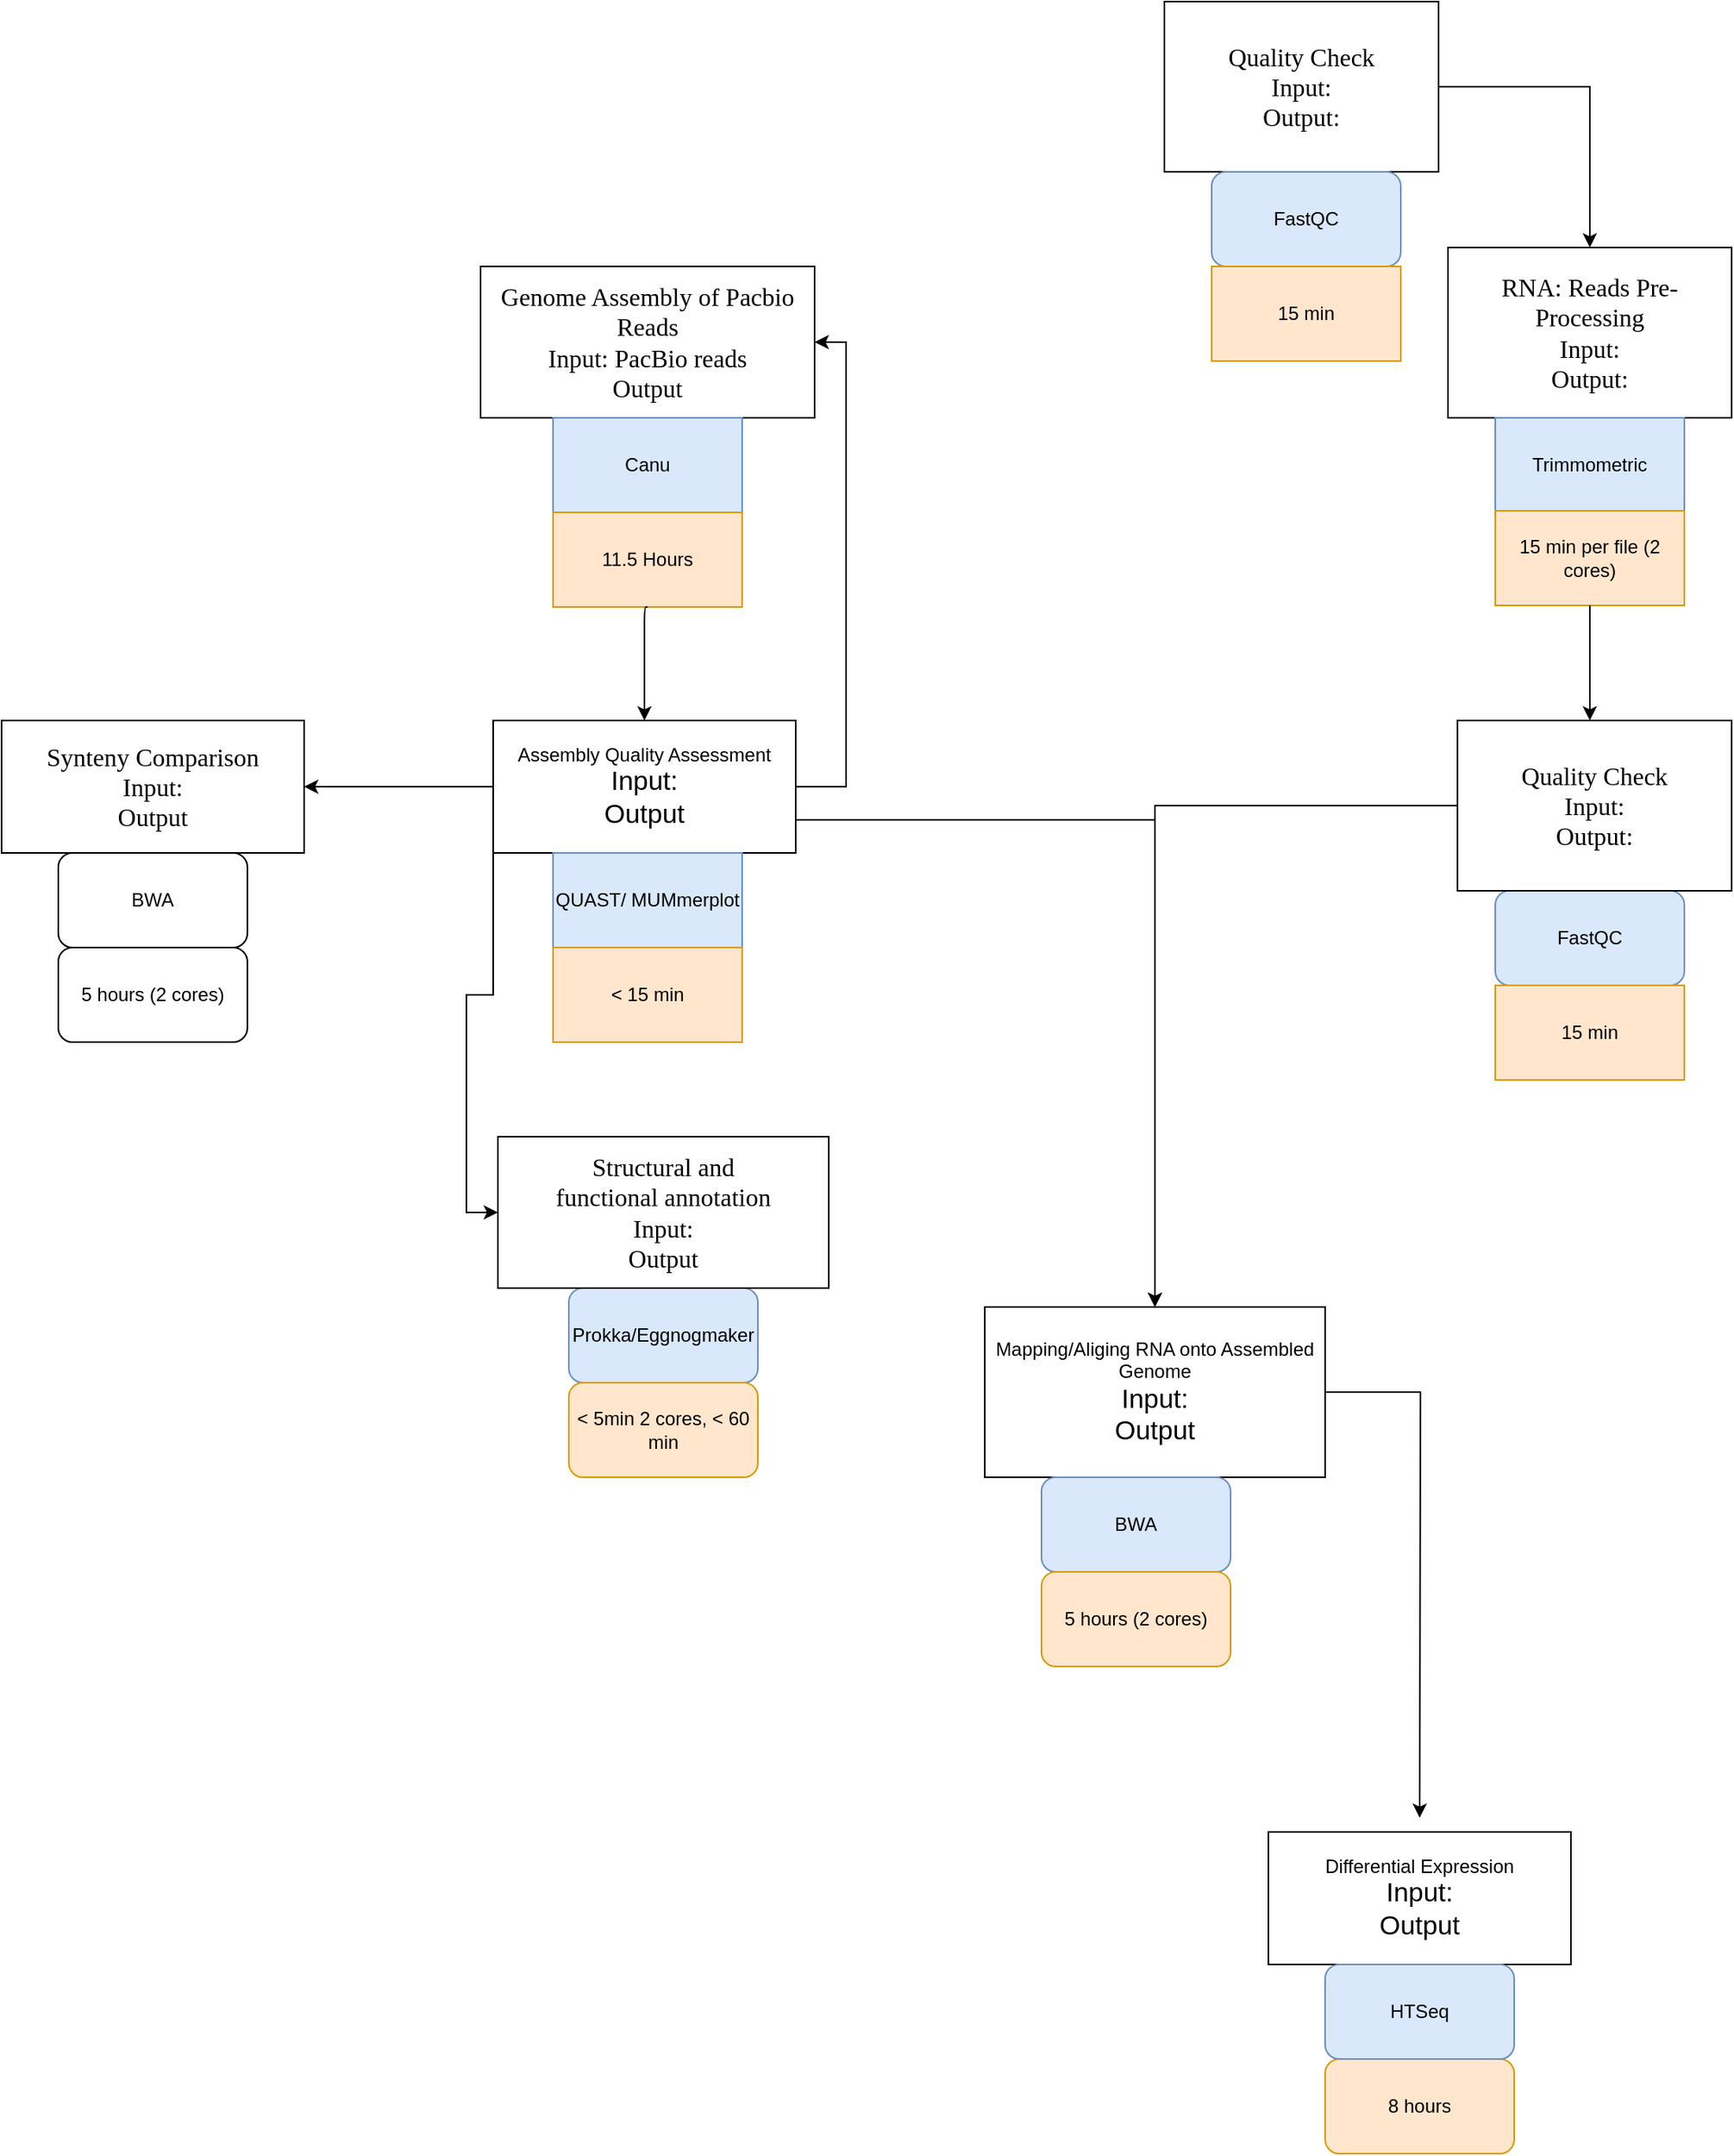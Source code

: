 <mxfile version="15.2.7" type="github">
  <diagram name="Page-1" id="edf60f1a-56cd-e834-aa8a-f176f3a09ee4">
    <mxGraphModel dx="2051" dy="806" grid="1" gridSize="12" guides="1" tooltips="1" connect="1" arrows="1" fold="1" page="1" pageScale="1" pageWidth="1100" pageHeight="850" background="none" math="0" shadow="0">
      <root>
        <mxCell id="0" />
        <mxCell id="1" parent="0" />
        <mxCell id="r9l6ygumFsfBTqQ8MOW--1" value="&lt;div style=&quot;font-size: 16px&quot;&gt;&lt;font style=&quot;font-size: 16px&quot;&gt;Genome Assembly of Pacbio Reads&lt;/font&gt;&lt;/div&gt;&lt;div style=&quot;font-size: 16px&quot;&gt;&lt;font style=&quot;font-size: 16px&quot;&gt;Input: PacBio reads&lt;br style=&quot;font-size: 16px&quot;&gt;&lt;/font&gt;&lt;/div&gt;&lt;div style=&quot;font-size: 16px&quot;&gt;&lt;font style=&quot;font-size: 16px&quot;&gt;Output&lt;br style=&quot;font-size: 16px&quot;&gt;&lt;/font&gt;&lt;/div&gt;" style="rounded=0;whiteSpace=wrap;html=1;fontSize=16;fontFamily=Times New Roman;" vertex="1" parent="1">
          <mxGeometry x="136" y="240" width="212" height="96" as="geometry" />
        </mxCell>
        <mxCell id="r9l6ygumFsfBTqQ8MOW--2" value="Canu" style="rounded=0;whiteSpace=wrap;html=1;fillColor=#dae8fc;strokeColor=#6c8ebf;" vertex="1" parent="1">
          <mxGeometry x="182" y="336" width="120" height="60" as="geometry" />
        </mxCell>
        <mxCell id="r9l6ygumFsfBTqQ8MOW--3" value="11.5 Hours" style="rounded=0;whiteSpace=wrap;html=1;fillColor=#ffe6cc;strokeColor=#d79b00;" vertex="1" parent="1">
          <mxGeometry x="182" y="396" width="120" height="60" as="geometry" />
        </mxCell>
        <mxCell id="r9l6ygumFsfBTqQ8MOW--4" value="&lt;div style=&quot;font-size: 16px;&quot;&gt;RNA: Reads Pre-Processing&lt;/div&gt;&lt;div style=&quot;font-size: 16px;&quot;&gt;Input:&lt;/div&gt;&lt;div style=&quot;font-size: 16px;&quot;&gt;Output:&lt;br style=&quot;font-size: 16px;&quot;&gt;&lt;/div&gt;" style="rounded=0;whiteSpace=wrap;html=1;fontSize=16;fontFamily=Times New Roman;" vertex="1" parent="1">
          <mxGeometry x="750" y="228" width="180" height="108" as="geometry" />
        </mxCell>
        <mxCell id="r9l6ygumFsfBTqQ8MOW--5" value="Trimmometric" style="rounded=0;whiteSpace=wrap;html=1;fillColor=#dae8fc;strokeColor=#6c8ebf;" vertex="1" parent="1">
          <mxGeometry x="780" y="336" width="120" height="60" as="geometry" />
        </mxCell>
        <mxCell id="r9l6ygumFsfBTqQ8MOW--6" value="15 min per file (2 cores)" style="rounded=0;whiteSpace=wrap;html=1;fillColor=#ffe6cc;strokeColor=#d79b00;" vertex="1" parent="1">
          <mxGeometry x="780" y="395" width="120" height="60" as="geometry" />
        </mxCell>
        <mxCell id="r9l6ygumFsfBTqQ8MOW--11" value="" style="endArrow=classic;html=1;exitX=0.5;exitY=1;exitDx=0;exitDy=0;" edge="1" parent="1" source="r9l6ygumFsfBTqQ8MOW--3">
          <mxGeometry width="50" height="50" relative="1" as="geometry">
            <mxPoint x="240" y="480" as="sourcePoint" />
            <mxPoint x="240" y="528" as="targetPoint" />
            <Array as="points">
              <mxPoint x="240" y="456" />
            </Array>
          </mxGeometry>
        </mxCell>
        <mxCell id="r9l6ygumFsfBTqQ8MOW--13" value="" style="endArrow=classic;html=1;exitX=0.5;exitY=1;exitDx=0;exitDy=0;" edge="1" parent="1" source="r9l6ygumFsfBTqQ8MOW--6">
          <mxGeometry width="50" height="50" relative="1" as="geometry">
            <mxPoint x="768" y="554" as="sourcePoint" />
            <mxPoint x="840" y="528" as="targetPoint" />
          </mxGeometry>
        </mxCell>
        <mxCell id="r9l6ygumFsfBTqQ8MOW--17" style="edgeStyle=orthogonalEdgeStyle;rounded=0;orthogonalLoop=1;jettySize=auto;html=1;exitX=1;exitY=0.5;exitDx=0;exitDy=0;entryX=1;entryY=0.5;entryDx=0;entryDy=0;" edge="1" parent="1" source="r9l6ygumFsfBTqQ8MOW--14" target="r9l6ygumFsfBTqQ8MOW--1">
          <mxGeometry relative="1" as="geometry" />
        </mxCell>
        <mxCell id="r9l6ygumFsfBTqQ8MOW--23" style="edgeStyle=orthogonalEdgeStyle;rounded=0;orthogonalLoop=1;jettySize=auto;html=1;exitX=0;exitY=0.5;exitDx=0;exitDy=0;" edge="1" parent="1" source="r9l6ygumFsfBTqQ8MOW--14">
          <mxGeometry relative="1" as="geometry">
            <mxPoint x="24" y="570" as="targetPoint" />
          </mxGeometry>
        </mxCell>
        <mxCell id="r9l6ygumFsfBTqQ8MOW--40" style="edgeStyle=orthogonalEdgeStyle;rounded=0;orthogonalLoop=1;jettySize=auto;html=1;exitX=1;exitY=0.75;exitDx=0;exitDy=0;entryX=0.5;entryY=0;entryDx=0;entryDy=0;" edge="1" parent="1" source="r9l6ygumFsfBTqQ8MOW--14" target="r9l6ygumFsfBTqQ8MOW--42">
          <mxGeometry relative="1" as="geometry">
            <mxPoint x="528" y="948" as="targetPoint" />
          </mxGeometry>
        </mxCell>
        <mxCell id="r9l6ygumFsfBTqQ8MOW--66" style="edgeStyle=orthogonalEdgeStyle;rounded=0;orthogonalLoop=1;jettySize=auto;html=1;exitX=0;exitY=1;exitDx=0;exitDy=0;entryX=0;entryY=0.5;entryDx=0;entryDy=0;fontFamily=Times New Roman;fontSize=16;" edge="1" parent="1" source="r9l6ygumFsfBTqQ8MOW--14" target="r9l6ygumFsfBTqQ8MOW--20">
          <mxGeometry relative="1" as="geometry" />
        </mxCell>
        <mxCell id="r9l6ygumFsfBTqQ8MOW--14" value="&lt;div&gt;Assembly Quality Assessment&lt;div&gt;&lt;font style=&quot;font-size: 17px&quot;&gt;Input: &lt;br&gt;&lt;/font&gt;&lt;/div&gt;&lt;font style=&quot;font-size: 17px&quot;&gt;Output&lt;/font&gt;&lt;/div&gt;" style="rounded=0;whiteSpace=wrap;html=1;" vertex="1" parent="1">
          <mxGeometry x="144" y="528" width="192" height="84" as="geometry" />
        </mxCell>
        <mxCell id="r9l6ygumFsfBTqQ8MOW--15" value="QUAST/ MUMmerplot" style="rounded=0;whiteSpace=wrap;html=1;fillColor=#dae8fc;strokeColor=#6c8ebf;" vertex="1" parent="1">
          <mxGeometry x="182" y="612" width="120" height="60" as="geometry" />
        </mxCell>
        <mxCell id="r9l6ygumFsfBTqQ8MOW--16" value="&amp;lt; 15 min " style="rounded=0;whiteSpace=wrap;html=1;fillColor=#ffe6cc;strokeColor=#d79b00;" vertex="1" parent="1">
          <mxGeometry x="182" y="672" width="120" height="60" as="geometry" />
        </mxCell>
        <mxCell id="r9l6ygumFsfBTqQ8MOW--21" value="Prokka/Eggnogmaker" style="rounded=1;whiteSpace=wrap;html=1;fillColor=#dae8fc;strokeColor=#6c8ebf;" vertex="1" parent="1">
          <mxGeometry x="192" y="888" width="120" height="60" as="geometry" />
        </mxCell>
        <mxCell id="r9l6ygumFsfBTqQ8MOW--22" value="&amp;lt; 5min 2 cores, &amp;lt; 60 min" style="rounded=1;whiteSpace=wrap;html=1;fillColor=#ffe6cc;strokeColor=#d79b00;" vertex="1" parent="1">
          <mxGeometry x="192" y="948" width="120" height="60" as="geometry" />
        </mxCell>
        <mxCell id="r9l6ygumFsfBTqQ8MOW--26" value="&lt;div style=&quot;font-size: 16px;&quot;&gt;Synteny Comparison&lt;br style=&quot;font-size: 16px;&quot;&gt;&lt;div style=&quot;font-size: 16px;&quot;&gt;&lt;font style=&quot;font-size: 16px;&quot;&gt;Input: &lt;br style=&quot;font-size: 16px;&quot;&gt;&lt;/font&gt;&lt;/div&gt;&lt;font style=&quot;font-size: 16px;&quot;&gt;Output&lt;/font&gt;&lt;/div&gt;" style="rounded=0;whiteSpace=wrap;html=1;fontFamily=Times New Roman;fontSize=16;" vertex="1" parent="1">
          <mxGeometry x="-168" y="528" width="192" height="84" as="geometry" />
        </mxCell>
        <mxCell id="r9l6ygumFsfBTqQ8MOW--29" value="BWA" style="rounded=1;whiteSpace=wrap;html=1;" vertex="1" parent="1">
          <mxGeometry x="-132" y="612" width="120" height="60" as="geometry" />
        </mxCell>
        <mxCell id="r9l6ygumFsfBTqQ8MOW--30" value="5 hours (2 cores)" style="rounded=1;whiteSpace=wrap;html=1;" vertex="1" parent="1">
          <mxGeometry x="-132" y="672" width="120" height="60" as="geometry" />
        </mxCell>
        <mxCell id="r9l6ygumFsfBTqQ8MOW--36" style="edgeStyle=orthogonalEdgeStyle;rounded=0;orthogonalLoop=1;jettySize=auto;html=1;entryX=0.5;entryY=0;entryDx=0;entryDy=0;" edge="1" parent="1" source="r9l6ygumFsfBTqQ8MOW--33" target="r9l6ygumFsfBTqQ8MOW--4">
          <mxGeometry relative="1" as="geometry" />
        </mxCell>
        <mxCell id="r9l6ygumFsfBTqQ8MOW--33" value="Quality Check&lt;br style=&quot;font-size: 16px;&quot;&gt;&lt;div style=&quot;font-size: 16px;&quot;&gt;Input:&lt;/div&gt;&lt;div style=&quot;font-size: 16px;&quot;&gt;Output:&lt;br style=&quot;font-size: 16px;&quot;&gt;&lt;/div&gt;" style="rounded=0;whiteSpace=wrap;html=1;fontSize=16;fontFamily=Times New Roman;" vertex="1" parent="1">
          <mxGeometry x="570" y="72" width="174" height="108" as="geometry" />
        </mxCell>
        <mxCell id="r9l6ygumFsfBTqQ8MOW--34" value="FastQC" style="rounded=1;whiteSpace=wrap;html=1;fillColor=#dae8fc;strokeColor=#6c8ebf;" vertex="1" parent="1">
          <mxGeometry x="600" y="180" width="120" height="60" as="geometry" />
        </mxCell>
        <mxCell id="r9l6ygumFsfBTqQ8MOW--35" value="15 min" style="rounded=0;whiteSpace=wrap;html=1;fillColor=#ffe6cc;strokeColor=#d79b00;" vertex="1" parent="1">
          <mxGeometry x="600" y="240" width="120" height="60" as="geometry" />
        </mxCell>
        <mxCell id="r9l6ygumFsfBTqQ8MOW--37" value="FastQC" style="rounded=1;whiteSpace=wrap;html=1;fillColor=#dae8fc;strokeColor=#6c8ebf;" vertex="1" parent="1">
          <mxGeometry x="780" y="636" width="120" height="60" as="geometry" />
        </mxCell>
        <mxCell id="r9l6ygumFsfBTqQ8MOW--38" value="15 min" style="rounded=0;whiteSpace=wrap;html=1;fillColor=#ffe6cc;strokeColor=#d79b00;" vertex="1" parent="1">
          <mxGeometry x="780" y="696" width="120" height="60" as="geometry" />
        </mxCell>
        <mxCell id="r9l6ygumFsfBTqQ8MOW--41" style="edgeStyle=orthogonalEdgeStyle;rounded=0;orthogonalLoop=1;jettySize=auto;html=1;exitX=0;exitY=0.5;exitDx=0;exitDy=0;" edge="1" parent="1" source="r9l6ygumFsfBTqQ8MOW--39" target="r9l6ygumFsfBTqQ8MOW--42">
          <mxGeometry relative="1" as="geometry">
            <mxPoint x="588" y="948" as="targetPoint" />
          </mxGeometry>
        </mxCell>
        <mxCell id="r9l6ygumFsfBTqQ8MOW--39" value="Quality Check&lt;br style=&quot;font-size: 16px;&quot;&gt;&lt;div style=&quot;font-size: 16px;&quot;&gt;Input:&lt;/div&gt;&lt;div style=&quot;font-size: 16px;&quot;&gt;Output:&lt;br style=&quot;font-size: 16px;&quot;&gt;&lt;/div&gt;" style="rounded=0;whiteSpace=wrap;html=1;fontFamily=Times New Roman;fontSize=16;" vertex="1" parent="1">
          <mxGeometry x="756" y="528" width="174" height="108" as="geometry" />
        </mxCell>
        <mxCell id="r9l6ygumFsfBTqQ8MOW--45" style="edgeStyle=orthogonalEdgeStyle;rounded=0;orthogonalLoop=1;jettySize=auto;html=1;exitX=1;exitY=0.5;exitDx=0;exitDy=0;" edge="1" parent="1" source="r9l6ygumFsfBTqQ8MOW--42">
          <mxGeometry relative="1" as="geometry">
            <mxPoint x="732" y="1224.0" as="targetPoint" />
          </mxGeometry>
        </mxCell>
        <mxCell id="r9l6ygumFsfBTqQ8MOW--42" value="&lt;div&gt;Mapping/Aliging RNA onto Assembled Genome&lt;/div&gt;&lt;div&gt;&lt;div&gt;&lt;font style=&quot;font-size: 17px&quot;&gt;Input: &lt;br&gt;&lt;/font&gt;&lt;/div&gt;&lt;font style=&quot;font-size: 17px&quot;&gt;Output&lt;/font&gt;&lt;/div&gt;" style="rounded=0;whiteSpace=wrap;html=1;" vertex="1" parent="1">
          <mxGeometry x="456" y="900" width="216" height="108" as="geometry" />
        </mxCell>
        <mxCell id="r9l6ygumFsfBTqQ8MOW--43" value="BWA" style="rounded=1;whiteSpace=wrap;html=1;fillColor=#dae8fc;strokeColor=#6c8ebf;" vertex="1" parent="1">
          <mxGeometry x="492" y="1008" width="120" height="60" as="geometry" />
        </mxCell>
        <mxCell id="r9l6ygumFsfBTqQ8MOW--44" value="5 hours (2 cores)" style="rounded=1;whiteSpace=wrap;html=1;fillColor=#ffe6cc;strokeColor=#d79b00;" vertex="1" parent="1">
          <mxGeometry x="492" y="1068" width="120" height="60" as="geometry" />
        </mxCell>
        <mxCell id="r9l6ygumFsfBTqQ8MOW--46" value="&lt;div&gt;Differential Expression&lt;br&gt;&lt;div&gt;&lt;font style=&quot;font-size: 17px&quot;&gt;Input: &lt;br&gt;&lt;/font&gt;&lt;/div&gt;&lt;font style=&quot;font-size: 17px&quot;&gt;Output&lt;/font&gt;&lt;/div&gt;" style="rounded=0;whiteSpace=wrap;html=1;" vertex="1" parent="1">
          <mxGeometry x="636" y="1233" width="192" height="84" as="geometry" />
        </mxCell>
        <mxCell id="r9l6ygumFsfBTqQ8MOW--48" value="8 hours" style="rounded=1;whiteSpace=wrap;html=1;fillColor=#ffe6cc;strokeColor=#d79b00;" vertex="1" parent="1">
          <mxGeometry x="672" y="1377" width="120" height="60" as="geometry" />
        </mxCell>
        <mxCell id="r9l6ygumFsfBTqQ8MOW--49" value="HTSeq" style="rounded=1;whiteSpace=wrap;html=1;fillColor=#dae8fc;strokeColor=#6c8ebf;" vertex="1" parent="1">
          <mxGeometry x="672" y="1317" width="120" height="60" as="geometry" />
        </mxCell>
        <mxCell id="r9l6ygumFsfBTqQ8MOW--20" value="&lt;div style=&quot;font-size: 16px&quot;&gt;&lt;font face=&quot;Times New Roman&quot;&gt;&lt;br style=&quot;font-size: 16px&quot;&gt;&lt;br style=&quot;font-size: 16px&quot;&gt;&lt;br style=&quot;font-size: 16px&quot;&gt;&lt;br style=&quot;font-size: 16px&quot;&gt;&lt;br style=&quot;font-size: 16px&quot;&gt;&lt;br style=&quot;font-size: 16px&quot;&gt;&lt;br style=&quot;font-size: 16px&quot;&gt;&lt;br style=&quot;font-size: 16px&quot;&gt;&lt;br style=&quot;font-size: 16px&quot;&gt;&lt;br style=&quot;font-size: 16px&quot;&gt;&lt;br style=&quot;font-size: 16px&quot;&gt;&lt;br style=&quot;font-size: 16px&quot;&gt;&lt;br style=&quot;font-size: 16px&quot;&gt;&lt;br style=&quot;font-size: 16px&quot;&gt;&lt;br style=&quot;font-size: 16px&quot;&gt;&lt;br style=&quot;font-size: 16px&quot;&gt;&lt;br style=&quot;font-size: 16px&quot;&gt;&lt;span style=&quot;font-size: 16px&quot;&gt;Structural and&lt;br style=&quot;font-size: 16px&quot;&gt;functional annotation&lt;/span&gt;&lt;/font&gt;&lt;/div&gt;&lt;div style=&quot;font-size: 16px&quot;&gt;&lt;div style=&quot;font-size: 16px&quot;&gt;&lt;font style=&quot;font-size: 16px&quot; face=&quot;Times New Roman&quot;&gt;Input: &lt;br style=&quot;font-size: 16px&quot;&gt;&lt;/font&gt;&lt;/div&gt;&lt;font style=&quot;font-size: 16px&quot; face=&quot;Times New Roman&quot;&gt;Output&lt;/font&gt;&lt;font face=&quot;Times New Roman&quot;&gt;&lt;span style=&quot;font-size: 16px&quot;&gt;&lt;/span&gt;&lt;/font&gt;&lt;/div&gt;&lt;div style=&quot;font-size: 16px&quot;&gt;&lt;font face=&quot;Times New Roman&quot;&gt;&lt;br style=&quot;font-size: 16px&quot;&gt;&lt;br style=&quot;font-size: 16px&quot;&gt;&lt;br style=&quot;font-size: 16px&quot;&gt;&lt;br style=&quot;font-size: 16px&quot;&gt;&lt;br style=&quot;font-size: 16px&quot;&gt;&lt;br style=&quot;font-size: 16px&quot;&gt;&lt;br style=&quot;font-size: 16px&quot;&gt;&lt;br style=&quot;font-size: 16px&quot;&gt;&lt;br style=&quot;font-size: 16px&quot;&gt;&lt;br style=&quot;font-size: 16px&quot;&gt;&lt;br style=&quot;font-size: 16px&quot;&gt;&lt;br style=&quot;font-size: 16px&quot;&gt;&lt;br style=&quot;font-size: 16px&quot;&gt;&lt;br style=&quot;font-size: 16px&quot;&gt;&lt;br style=&quot;font-size: 16px&quot;&gt;&lt;br style=&quot;font-size: 16px&quot;&gt;&lt;br style=&quot;font-size: 16px&quot;&gt;&lt;/font&gt;&lt;/div&gt;" style="rounded=0;whiteSpace=wrap;html=1;fontSize=16;" vertex="1" parent="1">
          <mxGeometry x="147" y="792" width="210" height="96" as="geometry" />
        </mxCell>
      </root>
    </mxGraphModel>
  </diagram>
</mxfile>
